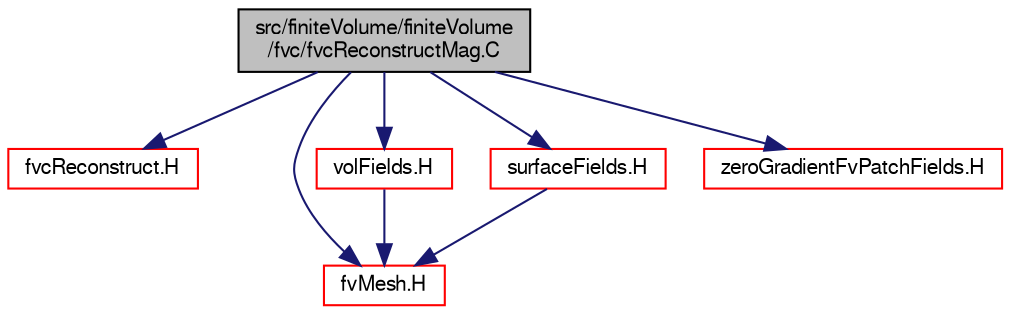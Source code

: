 digraph "src/finiteVolume/finiteVolume/fvc/fvcReconstructMag.C"
{
  bgcolor="transparent";
  edge [fontname="FreeSans",fontsize="10",labelfontname="FreeSans",labelfontsize="10"];
  node [fontname="FreeSans",fontsize="10",shape=record];
  Node0 [label="src/finiteVolume/finiteVolume\l/fvc/fvcReconstructMag.C",height=0.2,width=0.4,color="black", fillcolor="grey75", style="filled", fontcolor="black"];
  Node0 -> Node1 [color="midnightblue",fontsize="10",style="solid",fontname="FreeSans"];
  Node1 [label="fvcReconstruct.H",height=0.2,width=0.4,color="red",URL="$a03002.html",tooltip="Reconstruct volField from a face flux field. "];
  Node0 -> Node61 [color="midnightblue",fontsize="10",style="solid",fontname="FreeSans"];
  Node61 [label="fvMesh.H",height=0.2,width=0.4,color="red",URL="$a03533.html"];
  Node0 -> Node269 [color="midnightblue",fontsize="10",style="solid",fontname="FreeSans"];
  Node269 [label="volFields.H",height=0.2,width=0.4,color="red",URL="$a02750.html"];
  Node269 -> Node61 [color="midnightblue",fontsize="10",style="solid",fontname="FreeSans"];
  Node0 -> Node301 [color="midnightblue",fontsize="10",style="solid",fontname="FreeSans"];
  Node301 [label="surfaceFields.H",height=0.2,width=0.4,color="red",URL="$a02735.html",tooltip="Foam::surfaceFields. "];
  Node301 -> Node61 [color="midnightblue",fontsize="10",style="solid",fontname="FreeSans"];
  Node0 -> Node308 [color="midnightblue",fontsize="10",style="solid",fontname="FreeSans"];
  Node308 [label="zeroGradientFvPatchFields.H",height=0.2,width=0.4,color="red",URL="$a01547.html"];
}
